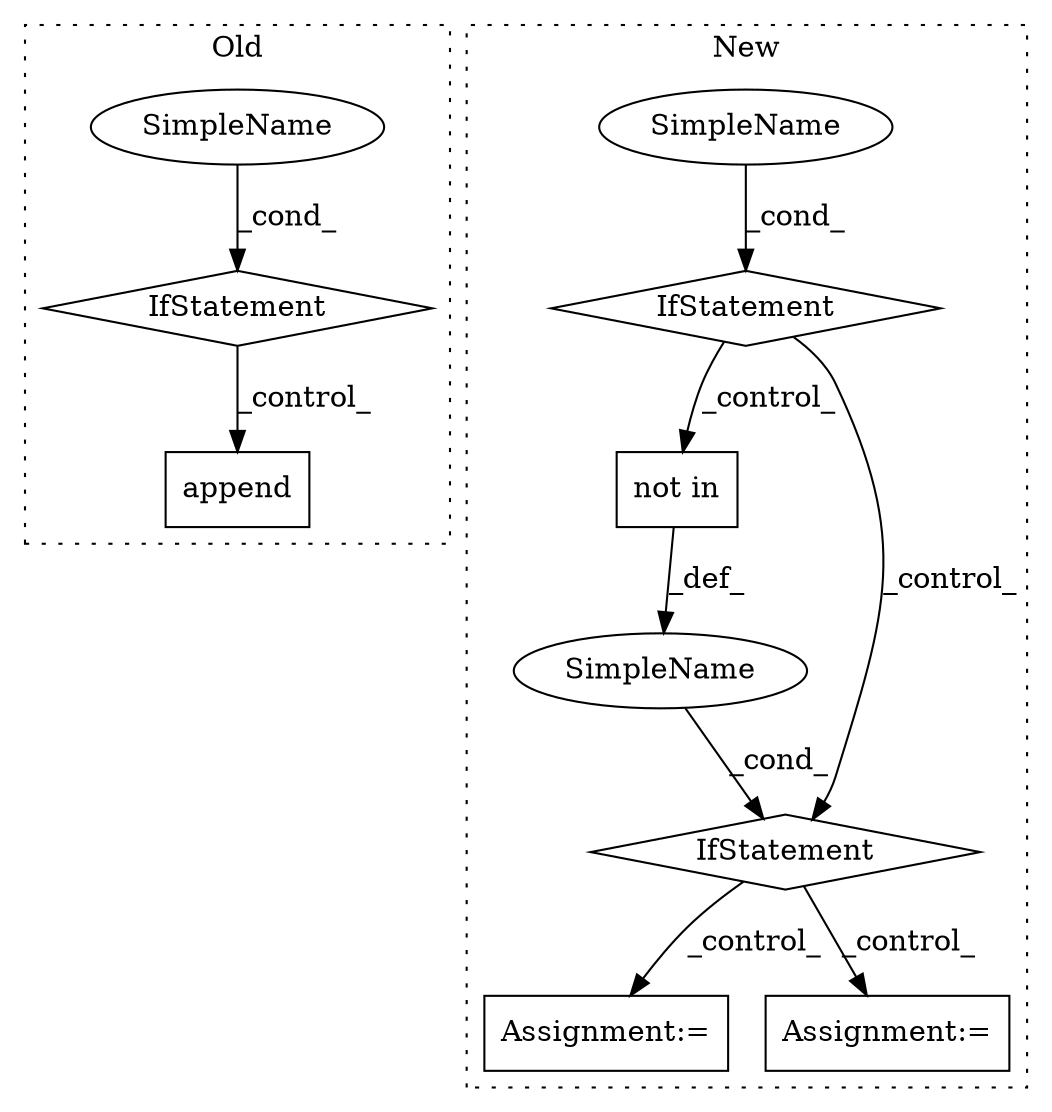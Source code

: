 digraph G {
subgraph cluster0 {
1 [label="append" a="32" s="2716,2792" l="7,1" shape="box"];
4 [label="IfStatement" a="25" s="2604,2634" l="12,2" shape="diamond"];
5 [label="SimpleName" a="42" s="" l="" shape="ellipse"];
label = "Old";
style="dotted";
}
subgraph cluster1 {
2 [label="not in" a="108" s="2757" l="27" shape="box"];
3 [label="IfStatement" a="25" s="2747,2784" l="10,2" shape="diamond"];
6 [label="SimpleName" a="42" s="" l="" shape="ellipse"];
7 [label="IfStatement" a="25" s="2502,2533" l="8,2" shape="diamond"];
8 [label="Assignment:=" a="7" s="2946,3045" l="57,2" shape="box"];
9 [label="SimpleName" a="42" s="" l="" shape="ellipse"];
10 [label="Assignment:=" a="7" s="2826" l="1" shape="box"];
label = "New";
style="dotted";
}
2 -> 9 [label="_def_"];
3 -> 8 [label="_control_"];
3 -> 10 [label="_control_"];
4 -> 1 [label="_control_"];
5 -> 4 [label="_cond_"];
6 -> 7 [label="_cond_"];
7 -> 3 [label="_control_"];
7 -> 2 [label="_control_"];
9 -> 3 [label="_cond_"];
}